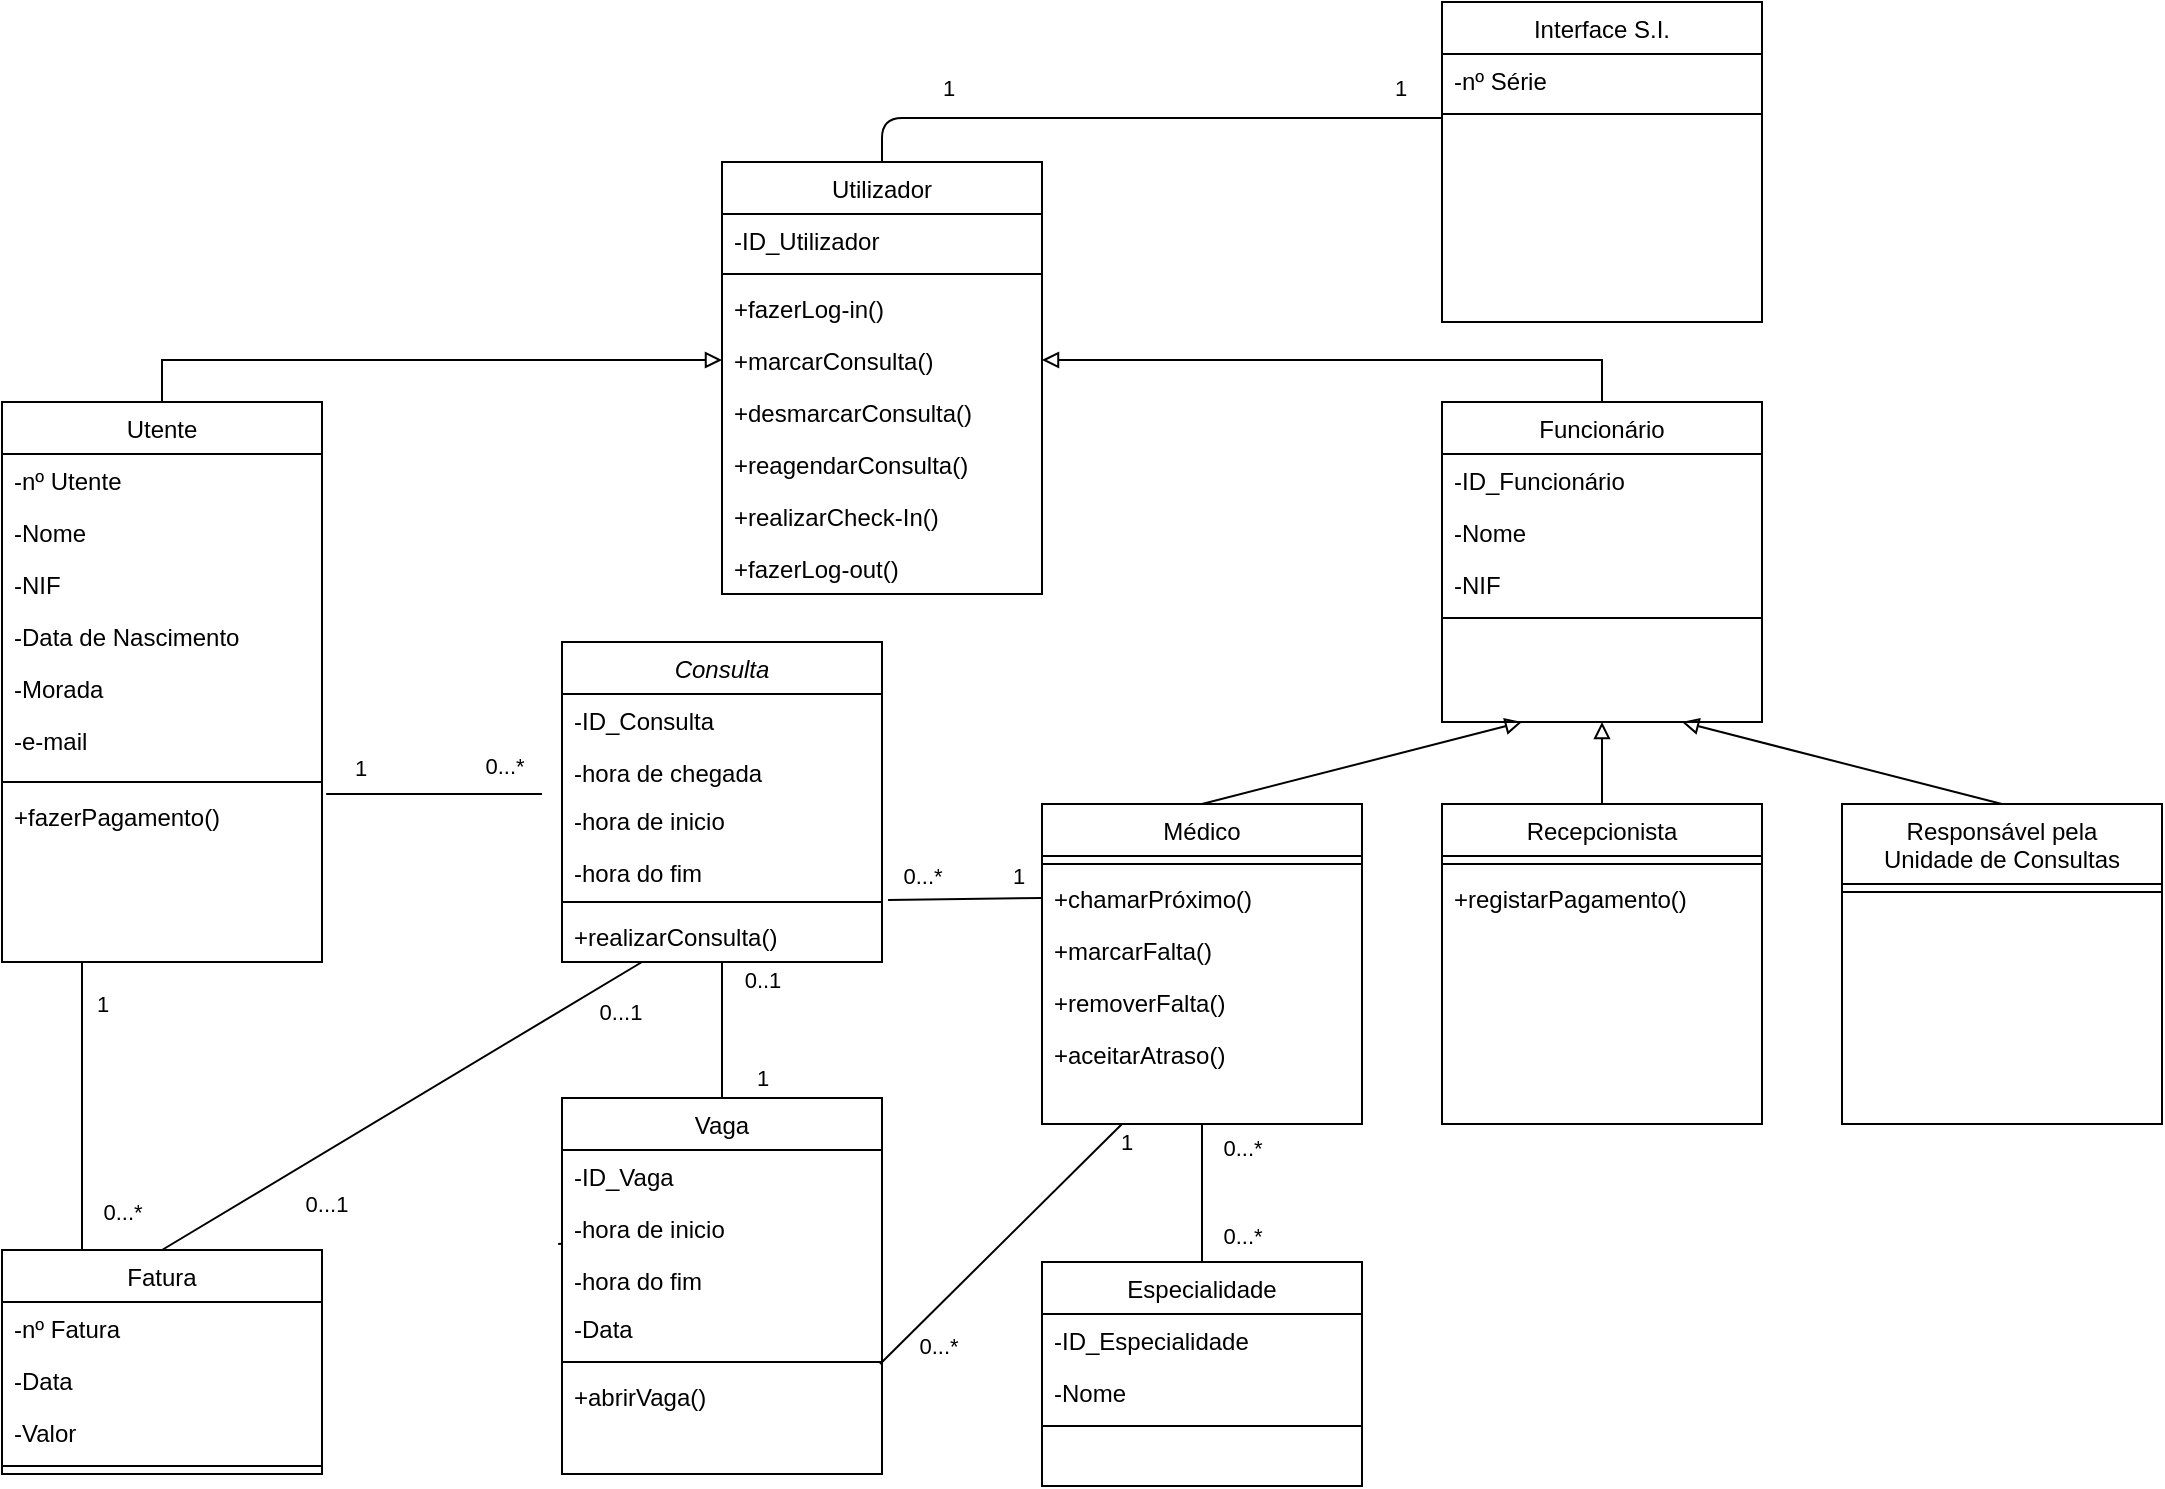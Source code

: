 <mxfile version="14.2.7" type="device"><diagram id="WBJxrwgQJ08cVc8s3mw-" name="Page-1"><mxGraphModel dx="1320" dy="484" grid="1" gridSize="10" guides="1" tooltips="1" connect="1" arrows="1" fold="1" page="1" pageScale="1" pageWidth="1169" pageHeight="827" math="0" shadow="0"><root><mxCell id="uP9oZKzn0SNbNPf4NJ6s-0"/><mxCell id="uP9oZKzn0SNbNPf4NJ6s-1" parent="uP9oZKzn0SNbNPf4NJ6s-0"/><mxCell id="OTSG1Ky6BSyQk9kA5JR_-0" value="Médico" style="swimlane;fontStyle=0;align=center;verticalAlign=top;childLayout=stackLayout;horizontal=1;startSize=26;horizontalStack=0;resizeParent=1;resizeLast=0;collapsible=1;marginBottom=0;rounded=0;shadow=0;strokeWidth=1;" parent="uP9oZKzn0SNbNPf4NJ6s-1" vertex="1"><mxGeometry x="560" y="481" width="160" height="160" as="geometry"><mxRectangle x="130" y="380" width="160" height="26" as="alternateBounds"/></mxGeometry></mxCell><mxCell id="OTSG1Ky6BSyQk9kA5JR_-2" value="" style="line;html=1;strokeWidth=1;align=left;verticalAlign=middle;spacingTop=-1;spacingLeft=3;spacingRight=3;rotatable=0;labelPosition=right;points=[];portConstraint=eastwest;" parent="OTSG1Ky6BSyQk9kA5JR_-0" vertex="1"><mxGeometry y="26" width="160" height="8" as="geometry"/></mxCell><mxCell id="OTSG1Ky6BSyQk9kA5JR_-4" value="+chamarPróximo()" style="text;align=left;verticalAlign=top;spacingLeft=4;spacingRight=4;overflow=hidden;rotatable=0;points=[[0,0.5],[1,0.5]];portConstraint=eastwest;rounded=0;shadow=0;html=0;" parent="OTSG1Ky6BSyQk9kA5JR_-0" vertex="1"><mxGeometry y="34" width="160" height="26" as="geometry"/></mxCell><mxCell id="OTSG1Ky6BSyQk9kA5JR_-5" value="+marcarFalta()" style="text;align=left;verticalAlign=top;spacingLeft=4;spacingRight=4;overflow=hidden;rotatable=0;points=[[0,0.5],[1,0.5]];portConstraint=eastwest;rounded=0;shadow=0;html=0;" parent="OTSG1Ky6BSyQk9kA5JR_-0" vertex="1"><mxGeometry y="60" width="160" height="26" as="geometry"/></mxCell><mxCell id="OTSG1Ky6BSyQk9kA5JR_-6" value="+removerFalta()" style="text;align=left;verticalAlign=top;spacingLeft=4;spacingRight=4;overflow=hidden;rotatable=0;points=[[0,0.5],[1,0.5]];portConstraint=eastwest;rounded=0;shadow=0;html=0;" parent="OTSG1Ky6BSyQk9kA5JR_-0" vertex="1"><mxGeometry y="86" width="160" height="26" as="geometry"/></mxCell><mxCell id="OTSG1Ky6BSyQk9kA5JR_-7" value="+aceitarAtraso()" style="text;align=left;verticalAlign=top;spacingLeft=4;spacingRight=4;overflow=hidden;rotatable=0;points=[[0,0.5],[1,0.5]];portConstraint=eastwest;rounded=0;shadow=0;html=0;" parent="OTSG1Ky6BSyQk9kA5JR_-0" vertex="1"><mxGeometry y="112" width="160" height="26" as="geometry"/></mxCell><mxCell id="ob_EdHAKW8igNl73r_e9-28" style="edgeStyle=orthogonalEdgeStyle;rounded=0;orthogonalLoop=1;jettySize=auto;html=1;endArrow=block;endFill=0;exitX=0.5;exitY=0;exitDx=0;exitDy=0;entryX=0;entryY=0.5;entryDx=0;entryDy=0;" parent="uP9oZKzn0SNbNPf4NJ6s-1" source="UmQ6eA-_uJCNgilnCt9g-0" target="bQgAvDISjeovu-Bksqmm-10" edge="1"><mxGeometry relative="1" as="geometry"><mxPoint x="359" y="260" as="targetPoint"/></mxGeometry></mxCell><mxCell id="UmQ6eA-_uJCNgilnCt9g-0" value="Utente" style="swimlane;fontStyle=0;align=center;verticalAlign=top;childLayout=stackLayout;horizontal=1;startSize=26;horizontalStack=0;resizeParent=1;resizeLast=0;collapsible=1;marginBottom=0;rounded=0;shadow=0;strokeWidth=1;" parent="uP9oZKzn0SNbNPf4NJ6s-1" vertex="1"><mxGeometry x="40" y="280" width="160" height="280" as="geometry"><mxRectangle x="550" y="140" width="160" height="26" as="alternateBounds"/></mxGeometry></mxCell><mxCell id="UmQ6eA-_uJCNgilnCt9g-3" value="-nº Utente" style="text;align=left;verticalAlign=top;spacingLeft=4;spacingRight=4;overflow=hidden;rotatable=0;points=[[0,0.5],[1,0.5]];portConstraint=eastwest;rounded=0;shadow=0;html=0;" parent="UmQ6eA-_uJCNgilnCt9g-0" vertex="1"><mxGeometry y="26" width="160" height="26" as="geometry"/></mxCell><mxCell id="UmQ6eA-_uJCNgilnCt9g-1" value="-Nome" style="text;align=left;verticalAlign=top;spacingLeft=4;spacingRight=4;overflow=hidden;rotatable=0;points=[[0,0.5],[1,0.5]];portConstraint=eastwest;" parent="UmQ6eA-_uJCNgilnCt9g-0" vertex="1"><mxGeometry y="52" width="160" height="26" as="geometry"/></mxCell><mxCell id="UmQ6eA-_uJCNgilnCt9g-6" value="-NIF" style="text;align=left;verticalAlign=top;spacingLeft=4;spacingRight=4;overflow=hidden;rotatable=0;points=[[0,0.5],[1,0.5]];portConstraint=eastwest;rounded=0;shadow=0;html=0;" parent="UmQ6eA-_uJCNgilnCt9g-0" vertex="1"><mxGeometry y="78" width="160" height="26" as="geometry"/></mxCell><mxCell id="UmQ6eA-_uJCNgilnCt9g-2" value="-Data de Nascimento" style="text;align=left;verticalAlign=top;spacingLeft=4;spacingRight=4;overflow=hidden;rotatable=0;points=[[0,0.5],[1,0.5]];portConstraint=eastwest;rounded=0;shadow=0;html=0;" parent="UmQ6eA-_uJCNgilnCt9g-0" vertex="1"><mxGeometry y="104" width="160" height="26" as="geometry"/></mxCell><mxCell id="UmQ6eA-_uJCNgilnCt9g-4" value="-Morada" style="text;align=left;verticalAlign=top;spacingLeft=4;spacingRight=4;overflow=hidden;rotatable=0;points=[[0,0.5],[1,0.5]];portConstraint=eastwest;rounded=0;shadow=0;html=0;" parent="UmQ6eA-_uJCNgilnCt9g-0" vertex="1"><mxGeometry y="130" width="160" height="26" as="geometry"/></mxCell><mxCell id="UmQ6eA-_uJCNgilnCt9g-5" value="-e-mail" style="text;align=left;verticalAlign=top;spacingLeft=4;spacingRight=4;overflow=hidden;rotatable=0;points=[[0,0.5],[1,0.5]];portConstraint=eastwest;rounded=0;shadow=0;html=0;" parent="UmQ6eA-_uJCNgilnCt9g-0" vertex="1"><mxGeometry y="156" width="160" height="30" as="geometry"/></mxCell><mxCell id="UmQ6eA-_uJCNgilnCt9g-7" value="" style="line;html=1;strokeWidth=1;align=left;verticalAlign=middle;spacingTop=-1;spacingLeft=3;spacingRight=3;rotatable=0;labelPosition=right;points=[];portConstraint=eastwest;" parent="UmQ6eA-_uJCNgilnCt9g-0" vertex="1"><mxGeometry y="186" width="160" height="8" as="geometry"/></mxCell><mxCell id="ob_EdHAKW8igNl73r_e9-29" value="+fazerPagamento()" style="text;align=left;verticalAlign=top;spacingLeft=4;spacingRight=4;overflow=hidden;rotatable=0;points=[[0,0.5],[1,0.5]];portConstraint=eastwest;rounded=0;shadow=0;html=0;" parent="UmQ6eA-_uJCNgilnCt9g-0" vertex="1"><mxGeometry y="194" width="160" height="26" as="geometry"/></mxCell><mxCell id="ob_EdHAKW8igNl73r_e9-22" style="rounded=0;orthogonalLoop=1;jettySize=auto;html=1;entryX=0.5;entryY=1;entryDx=0;entryDy=0;endArrow=block;endFill=0;" parent="uP9oZKzn0SNbNPf4NJ6s-1" source="ob_EdHAKW8igNl73r_e9-0" target="ob_EdHAKW8igNl73r_e9-13" edge="1"><mxGeometry relative="1" as="geometry"/></mxCell><mxCell id="ob_EdHAKW8igNl73r_e9-0" value="Recepcionista" style="swimlane;fontStyle=0;align=center;verticalAlign=top;childLayout=stackLayout;horizontal=1;startSize=26;horizontalStack=0;resizeParent=1;resizeLast=0;collapsible=1;marginBottom=0;rounded=0;shadow=0;strokeWidth=1;" parent="uP9oZKzn0SNbNPf4NJ6s-1" vertex="1"><mxGeometry x="760" y="481" width="160" height="160" as="geometry"><mxRectangle x="130" y="380" width="160" height="26" as="alternateBounds"/></mxGeometry></mxCell><mxCell id="ob_EdHAKW8igNl73r_e9-2" value="" style="line;html=1;strokeWidth=1;align=left;verticalAlign=middle;spacingTop=-1;spacingLeft=3;spacingRight=3;rotatable=0;labelPosition=right;points=[];portConstraint=eastwest;" parent="ob_EdHAKW8igNl73r_e9-0" vertex="1"><mxGeometry y="26" width="160" height="8" as="geometry"/></mxCell><mxCell id="ob_EdHAKW8igNl73r_e9-3" value="+registarPagamento()" style="text;align=left;verticalAlign=top;spacingLeft=4;spacingRight=4;overflow=hidden;rotatable=0;points=[[0,0.5],[1,0.5]];portConstraint=eastwest;rounded=0;shadow=0;html=0;" parent="ob_EdHAKW8igNl73r_e9-0" vertex="1"><mxGeometry y="34" width="160" height="26" as="geometry"/></mxCell><mxCell id="ob_EdHAKW8igNl73r_e9-23" style="rounded=0;orthogonalLoop=1;jettySize=auto;html=1;exitX=0.5;exitY=0;exitDx=0;exitDy=0;endArrow=block;endFill=0;entryX=0.75;entryY=1;entryDx=0;entryDy=0;" parent="uP9oZKzn0SNbNPf4NJ6s-1" source="ob_EdHAKW8igNl73r_e9-8" target="ob_EdHAKW8igNl73r_e9-13" edge="1"><mxGeometry relative="1" as="geometry"><mxPoint x="600" y="480" as="targetPoint"/></mxGeometry></mxCell><mxCell id="ob_EdHAKW8igNl73r_e9-8" value="Responsável pela &#10;Unidade de Consultas&#10;" style="swimlane;fontStyle=0;align=center;verticalAlign=top;childLayout=stackLayout;horizontal=1;startSize=40;horizontalStack=0;resizeParent=1;resizeLast=0;collapsible=1;marginBottom=0;rounded=0;shadow=0;strokeWidth=1;" parent="uP9oZKzn0SNbNPf4NJ6s-1" vertex="1"><mxGeometry x="960" y="481" width="160" height="160" as="geometry"><mxRectangle x="130" y="380" width="160" height="26" as="alternateBounds"/></mxGeometry></mxCell><mxCell id="ob_EdHAKW8igNl73r_e9-10" value="" style="line;html=1;strokeWidth=1;align=left;verticalAlign=middle;spacingTop=-1;spacingLeft=3;spacingRight=3;rotatable=0;labelPosition=right;points=[];portConstraint=eastwest;" parent="ob_EdHAKW8igNl73r_e9-8" vertex="1"><mxGeometry y="40" width="160" height="8" as="geometry"/></mxCell><mxCell id="ob_EdHAKW8igNl73r_e9-27" style="edgeStyle=orthogonalEdgeStyle;rounded=0;orthogonalLoop=1;jettySize=auto;html=1;endArrow=block;endFill=0;exitX=0.5;exitY=0;exitDx=0;exitDy=0;entryX=1;entryY=0.5;entryDx=0;entryDy=0;" parent="uP9oZKzn0SNbNPf4NJ6s-1" source="ob_EdHAKW8igNl73r_e9-13" target="bQgAvDISjeovu-Bksqmm-10" edge="1"><mxGeometry relative="1" as="geometry"><mxPoint x="590" y="270" as="sourcePoint"/><mxPoint x="450" y="230" as="targetPoint"/></mxGeometry></mxCell><mxCell id="ob_EdHAKW8igNl73r_e9-13" value="Funcionário" style="swimlane;fontStyle=0;align=center;verticalAlign=top;childLayout=stackLayout;horizontal=1;startSize=26;horizontalStack=0;resizeParent=1;resizeLast=0;collapsible=1;marginBottom=0;rounded=0;shadow=0;strokeWidth=1;" parent="uP9oZKzn0SNbNPf4NJ6s-1" vertex="1"><mxGeometry x="760" y="280" width="160" height="160" as="geometry"><mxRectangle x="130" y="380" width="160" height="26" as="alternateBounds"/></mxGeometry></mxCell><mxCell id="ob_EdHAKW8igNl73r_e9-14" value="-ID_Funcionário" style="text;align=left;verticalAlign=top;spacingLeft=4;spacingRight=4;overflow=hidden;rotatable=0;points=[[0,0.5],[1,0.5]];portConstraint=eastwest;" parent="ob_EdHAKW8igNl73r_e9-13" vertex="1"><mxGeometry y="26" width="160" height="26" as="geometry"/></mxCell><mxCell id="OTSG1Ky6BSyQk9kA5JR_-1" value="-Nome" style="text;align=left;verticalAlign=top;spacingLeft=4;spacingRight=4;overflow=hidden;rotatable=0;points=[[0,0.5],[1,0.5]];portConstraint=eastwest;" parent="ob_EdHAKW8igNl73r_e9-13" vertex="1"><mxGeometry y="52" width="160" height="26" as="geometry"/></mxCell><mxCell id="ob_EdHAKW8igNl73r_e9-18" value="-NIF" style="text;align=left;verticalAlign=top;spacingLeft=4;spacingRight=4;overflow=hidden;rotatable=0;points=[[0,0.5],[1,0.5]];portConstraint=eastwest;" parent="ob_EdHAKW8igNl73r_e9-13" vertex="1"><mxGeometry y="78" width="160" height="26" as="geometry"/></mxCell><mxCell id="ob_EdHAKW8igNl73r_e9-15" value="" style="line;html=1;strokeWidth=1;align=left;verticalAlign=middle;spacingTop=-1;spacingLeft=3;spacingRight=3;rotatable=0;labelPosition=right;points=[];portConstraint=eastwest;" parent="ob_EdHAKW8igNl73r_e9-13" vertex="1"><mxGeometry y="104" width="160" height="8" as="geometry"/></mxCell><mxCell id="ob_EdHAKW8igNl73r_e9-21" value="" style="endArrow=block;html=1;exitX=0.5;exitY=0;exitDx=0;exitDy=0;endFill=0;entryX=0.25;entryY=1;entryDx=0;entryDy=0;" parent="uP9oZKzn0SNbNPf4NJ6s-1" source="OTSG1Ky6BSyQk9kA5JR_-0" target="ob_EdHAKW8igNl73r_e9-13" edge="1"><mxGeometry width="50" height="50" relative="1" as="geometry"><mxPoint x="520" y="370" as="sourcePoint"/><mxPoint x="600" y="480" as="targetPoint"/></mxGeometry></mxCell><mxCell id="ob_EdHAKW8igNl73r_e9-24" value="Utilizador" style="swimlane;fontStyle=0;align=center;verticalAlign=top;childLayout=stackLayout;horizontal=1;startSize=26;horizontalStack=0;resizeParent=1;resizeLast=0;collapsible=1;marginBottom=0;rounded=0;shadow=0;strokeWidth=1;" parent="uP9oZKzn0SNbNPf4NJ6s-1" vertex="1"><mxGeometry x="400" y="160" width="160" height="216" as="geometry"><mxRectangle x="130" y="380" width="160" height="26" as="alternateBounds"/></mxGeometry></mxCell><mxCell id="ob_EdHAKW8igNl73r_e9-25" value="-ID_Utilizador" style="text;align=left;verticalAlign=top;spacingLeft=4;spacingRight=4;overflow=hidden;rotatable=0;points=[[0,0.5],[1,0.5]];portConstraint=eastwest;" parent="ob_EdHAKW8igNl73r_e9-24" vertex="1"><mxGeometry y="26" width="160" height="26" as="geometry"/></mxCell><mxCell id="ob_EdHAKW8igNl73r_e9-26" value="" style="line;html=1;strokeWidth=1;align=left;verticalAlign=middle;spacingTop=-1;spacingLeft=3;spacingRight=3;rotatable=0;labelPosition=right;points=[];portConstraint=eastwest;" parent="ob_EdHAKW8igNl73r_e9-24" vertex="1"><mxGeometry y="52" width="160" height="8" as="geometry"/></mxCell><mxCell id="UmQ6eA-_uJCNgilnCt9g-8" value="+fazerLog-in()" style="text;align=left;verticalAlign=top;spacingLeft=4;spacingRight=4;overflow=hidden;rotatable=0;points=[[0,0.5],[1,0.5]];portConstraint=eastwest;rounded=0;shadow=0;html=0;" parent="ob_EdHAKW8igNl73r_e9-24" vertex="1"><mxGeometry y="60" width="160" height="26" as="geometry"/></mxCell><mxCell id="bQgAvDISjeovu-Bksqmm-10" value="+marcarConsulta()" style="text;align=left;verticalAlign=top;spacingLeft=4;spacingRight=4;overflow=hidden;rotatable=0;points=[[0,0.5],[1,0.5]];portConstraint=eastwest;rounded=0;shadow=0;html=0;" parent="ob_EdHAKW8igNl73r_e9-24" vertex="1"><mxGeometry y="86" width="160" height="26" as="geometry"/></mxCell><mxCell id="OTSG1Ky6BSyQk9kA5JR_-3" value="+desmarcarConsulta()" style="text;align=left;verticalAlign=top;spacingLeft=4;spacingRight=4;overflow=hidden;rotatable=0;points=[[0,0.5],[1,0.5]];portConstraint=eastwest;rounded=0;shadow=0;html=0;" parent="ob_EdHAKW8igNl73r_e9-24" vertex="1"><mxGeometry y="112" width="160" height="26" as="geometry"/></mxCell><mxCell id="UmQ6eA-_uJCNgilnCt9g-10" value="+reagendarConsulta()" style="text;align=left;verticalAlign=top;spacingLeft=4;spacingRight=4;overflow=hidden;rotatable=0;points=[[0,0.5],[1,0.5]];portConstraint=eastwest;rounded=0;shadow=0;html=0;" parent="ob_EdHAKW8igNl73r_e9-24" vertex="1"><mxGeometry y="138" width="160" height="26" as="geometry"/></mxCell><mxCell id="UmQ6eA-_uJCNgilnCt9g-11" value="+realizarCheck-In()" style="text;align=left;verticalAlign=top;spacingLeft=4;spacingRight=4;overflow=hidden;rotatable=0;points=[[0,0.5],[1,0.5]];portConstraint=eastwest;rounded=0;shadow=0;html=0;" parent="ob_EdHAKW8igNl73r_e9-24" vertex="1"><mxGeometry y="164" width="160" height="26" as="geometry"/></mxCell><mxCell id="bQgAvDISjeovu-Bksqmm-11" value="+fazerLog-out()" style="text;align=left;verticalAlign=top;spacingLeft=4;spacingRight=4;overflow=hidden;rotatable=0;points=[[0,0.5],[1,0.5]];portConstraint=eastwest;rounded=0;shadow=0;html=0;" parent="ob_EdHAKW8igNl73r_e9-24" vertex="1"><mxGeometry y="190" width="160" height="26" as="geometry"/></mxCell><mxCell id="bQgAvDISjeovu-Bksqmm-0" value="Fatura" style="swimlane;fontStyle=0;align=center;verticalAlign=top;childLayout=stackLayout;horizontal=1;startSize=26;horizontalStack=0;resizeParent=1;resizeLast=0;collapsible=1;marginBottom=0;rounded=0;shadow=0;strokeWidth=1;" parent="uP9oZKzn0SNbNPf4NJ6s-1" vertex="1"><mxGeometry x="40" y="704" width="160" height="112" as="geometry"><mxRectangle x="340" y="380" width="170" height="26" as="alternateBounds"/></mxGeometry></mxCell><mxCell id="bQgAvDISjeovu-Bksqmm-1" value="-nº Fatura" style="text;align=left;verticalAlign=top;spacingLeft=4;spacingRight=4;overflow=hidden;rotatable=0;points=[[0,0.5],[1,0.5]];portConstraint=eastwest;" parent="bQgAvDISjeovu-Bksqmm-0" vertex="1"><mxGeometry y="26" width="160" height="26" as="geometry"/></mxCell><mxCell id="bQgAvDISjeovu-Bksqmm-4" value="-Data" style="text;align=left;verticalAlign=top;spacingLeft=4;spacingRight=4;overflow=hidden;rotatable=0;points=[[0,0.5],[1,0.5]];portConstraint=eastwest;" parent="bQgAvDISjeovu-Bksqmm-0" vertex="1"><mxGeometry y="52" width="160" height="26" as="geometry"/></mxCell><mxCell id="bQgAvDISjeovu-Bksqmm-5" value="-Valor" style="text;align=left;verticalAlign=top;spacingLeft=4;spacingRight=4;overflow=hidden;rotatable=0;points=[[0,0.5],[1,0.5]];portConstraint=eastwest;" parent="bQgAvDISjeovu-Bksqmm-0" vertex="1"><mxGeometry y="78" width="160" height="26" as="geometry"/></mxCell><mxCell id="bQgAvDISjeovu-Bksqmm-2" value="" style="line;html=1;strokeWidth=1;align=left;verticalAlign=middle;spacingTop=-1;spacingLeft=3;spacingRight=3;rotatable=0;labelPosition=right;points=[];portConstraint=eastwest;" parent="bQgAvDISjeovu-Bksqmm-0" vertex="1"><mxGeometry y="104" width="160" height="8" as="geometry"/></mxCell><mxCell id="bQgAvDISjeovu-Bksqmm-6" value="" style="endArrow=none;html=1;entryX=0.25;entryY=1;entryDx=0;entryDy=0;exitX=0.25;exitY=0;exitDx=0;exitDy=0;" parent="uP9oZKzn0SNbNPf4NJ6s-1" source="bQgAvDISjeovu-Bksqmm-0" target="UmQ6eA-_uJCNgilnCt9g-0" edge="1"><mxGeometry width="50" height="50" relative="1" as="geometry"><mxPoint x="120" y="877" as="sourcePoint"/><mxPoint x="500" y="690" as="targetPoint"/></mxGeometry></mxCell><mxCell id="3OXdfQqCcokBLlAEW3eD-0" value="1" style="edgeLabel;html=1;align=center;verticalAlign=middle;resizable=0;points=[];" parent="bQgAvDISjeovu-Bksqmm-6" vertex="1" connectable="0"><mxGeometry x="0.867" y="-3" relative="1" as="geometry"><mxPoint x="7" y="11" as="offset"/></mxGeometry></mxCell><mxCell id="3OXdfQqCcokBLlAEW3eD-1" value="0...*" style="edgeLabel;html=1;align=center;verticalAlign=middle;resizable=0;points=[];" parent="bQgAvDISjeovu-Bksqmm-6" vertex="1" connectable="0"><mxGeometry x="-0.873" y="-1" relative="1" as="geometry"><mxPoint x="19" y="-10" as="offset"/></mxGeometry></mxCell><mxCell id="bQgAvDISjeovu-Bksqmm-14" value="Interface S.I." style="swimlane;fontStyle=0;align=center;verticalAlign=top;childLayout=stackLayout;horizontal=1;startSize=26;horizontalStack=0;resizeParent=1;resizeLast=0;collapsible=1;marginBottom=0;rounded=0;shadow=0;strokeWidth=1;" parent="uP9oZKzn0SNbNPf4NJ6s-1" vertex="1"><mxGeometry x="760" y="80" width="160" height="160" as="geometry"><mxRectangle x="130" y="380" width="160" height="26" as="alternateBounds"/></mxGeometry></mxCell><mxCell id="bQgAvDISjeovu-Bksqmm-15" value="-nº Série" style="text;align=left;verticalAlign=top;spacingLeft=4;spacingRight=4;overflow=hidden;rotatable=0;points=[[0,0.5],[1,0.5]];portConstraint=eastwest;" parent="bQgAvDISjeovu-Bksqmm-14" vertex="1"><mxGeometry y="26" width="160" height="26" as="geometry"/></mxCell><mxCell id="bQgAvDISjeovu-Bksqmm-16" value="" style="line;html=1;strokeWidth=1;align=left;verticalAlign=middle;spacingTop=-1;spacingLeft=3;spacingRight=3;rotatable=0;labelPosition=right;points=[];portConstraint=eastwest;" parent="bQgAvDISjeovu-Bksqmm-14" vertex="1"><mxGeometry y="52" width="160" height="8" as="geometry"/></mxCell><mxCell id="bQgAvDISjeovu-Bksqmm-17" value="" style="endArrow=none;html=1;exitX=0.5;exitY=0;exitDx=0;exitDy=0;edgeStyle=orthogonalEdgeStyle;entryX=0;entryY=1.231;entryDx=0;entryDy=0;entryPerimeter=0;" parent="uP9oZKzn0SNbNPf4NJ6s-1" source="ob_EdHAKW8igNl73r_e9-24" target="bQgAvDISjeovu-Bksqmm-15" edge="1"><mxGeometry width="50" height="50" relative="1" as="geometry"><mxPoint x="470" y="140" as="sourcePoint"/><mxPoint x="760" y="120" as="targetPoint"/></mxGeometry></mxCell><mxCell id="bQgAvDISjeovu-Bksqmm-18" value="1" style="edgeLabel;html=1;align=center;verticalAlign=middle;resizable=0;points=[];" parent="bQgAvDISjeovu-Bksqmm-17" vertex="1" connectable="0"><mxGeometry x="0.856" y="-2" relative="1" as="geometry"><mxPoint y="-17" as="offset"/></mxGeometry></mxCell><mxCell id="bQgAvDISjeovu-Bksqmm-19" value="1" style="edgeLabel;html=1;align=center;verticalAlign=middle;resizable=0;points=[];" parent="bQgAvDISjeovu-Bksqmm-17" vertex="1" connectable="0"><mxGeometry x="-0.639" relative="1" as="geometry"><mxPoint y="-15" as="offset"/></mxGeometry></mxCell><mxCell id="bQgAvDISjeovu-Bksqmm-20" value="Especialidade" style="swimlane;fontStyle=0;align=center;verticalAlign=top;childLayout=stackLayout;horizontal=1;startSize=26;horizontalStack=0;resizeParent=1;resizeLast=0;collapsible=1;marginBottom=0;rounded=0;shadow=0;strokeWidth=1;" parent="uP9oZKzn0SNbNPf4NJ6s-1" vertex="1"><mxGeometry x="560" y="710" width="160" height="112" as="geometry"><mxRectangle x="340" y="380" width="170" height="26" as="alternateBounds"/></mxGeometry></mxCell><mxCell id="bQgAvDISjeovu-Bksqmm-23" value="-ID_Especialidade" style="text;align=left;verticalAlign=top;spacingLeft=4;spacingRight=4;overflow=hidden;rotatable=0;points=[[0,0.5],[1,0.5]];portConstraint=eastwest;" parent="bQgAvDISjeovu-Bksqmm-20" vertex="1"><mxGeometry y="26" width="160" height="26" as="geometry"/></mxCell><mxCell id="YtPIszFMsgxIPDNodZW1-0" value="-Nome" style="text;align=left;verticalAlign=top;spacingLeft=4;spacingRight=4;overflow=hidden;rotatable=0;points=[[0,0.5],[1,0.5]];portConstraint=eastwest;" parent="bQgAvDISjeovu-Bksqmm-20" vertex="1"><mxGeometry y="52" width="160" height="26" as="geometry"/></mxCell><mxCell id="bQgAvDISjeovu-Bksqmm-24" value="" style="line;html=1;strokeWidth=1;align=left;verticalAlign=middle;spacingTop=-1;spacingLeft=3;spacingRight=3;rotatable=0;labelPosition=right;points=[];portConstraint=eastwest;" parent="bQgAvDISjeovu-Bksqmm-20" vertex="1"><mxGeometry y="78" width="160" height="8" as="geometry"/></mxCell><mxCell id="zahwEtFQmmBwIQCQOkV7-0" value="" style="endArrow=none;html=1;entryX=0.5;entryY=1;entryDx=0;entryDy=0;exitX=0.5;exitY=0;exitDx=0;exitDy=0;" parent="uP9oZKzn0SNbNPf4NJ6s-1" source="bQgAvDISjeovu-Bksqmm-20" target="OTSG1Ky6BSyQk9kA5JR_-0" edge="1"><mxGeometry width="50" height="50" relative="1" as="geometry"><mxPoint x="700" y="810" as="sourcePoint"/><mxPoint x="750" y="760" as="targetPoint"/></mxGeometry></mxCell><mxCell id="zahwEtFQmmBwIQCQOkV7-1" value="0...*" style="edgeLabel;html=1;align=center;verticalAlign=middle;resizable=0;points=[];" parent="zahwEtFQmmBwIQCQOkV7-0" vertex="1" connectable="0"><mxGeometry x="-0.625" y="-2" relative="1" as="geometry"><mxPoint x="18" as="offset"/></mxGeometry></mxCell><mxCell id="zahwEtFQmmBwIQCQOkV7-2" value="0...*" style="edgeLabel;html=1;align=center;verticalAlign=middle;resizable=0;points=[];" parent="zahwEtFQmmBwIQCQOkV7-0" vertex="1" connectable="0"><mxGeometry x="0.656" y="-2" relative="1" as="geometry"><mxPoint x="18" as="offset"/></mxGeometry></mxCell><mxCell id="DO9z_qJPqCLzaobSkXsH-0" value="Consulta" style="swimlane;fontStyle=2;align=center;verticalAlign=top;childLayout=stackLayout;horizontal=1;startSize=26;horizontalStack=0;resizeParent=1;resizeLast=0;collapsible=1;marginBottom=0;rounded=0;shadow=0;strokeWidth=1;" parent="uP9oZKzn0SNbNPf4NJ6s-1" vertex="1"><mxGeometry x="320" y="400" width="160" height="160" as="geometry"><mxRectangle x="230" y="140" width="160" height="26" as="alternateBounds"/></mxGeometry></mxCell><mxCell id="DO9z_qJPqCLzaobSkXsH-1" value="-ID_Consulta" style="text;align=left;verticalAlign=top;spacingLeft=4;spacingRight=4;overflow=hidden;rotatable=0;points=[[0,0.5],[1,0.5]];portConstraint=eastwest;" parent="DO9z_qJPqCLzaobSkXsH-0" vertex="1"><mxGeometry y="26" width="160" height="26" as="geometry"/></mxCell><mxCell id="YtPIszFMsgxIPDNodZW1-2" value="-hora de chegada" style="text;align=left;verticalAlign=top;spacingLeft=4;spacingRight=4;overflow=hidden;rotatable=0;points=[[0,0.5],[1,0.5]];portConstraint=eastwest;" parent="DO9z_qJPqCLzaobSkXsH-0" vertex="1"><mxGeometry y="52" width="160" height="24" as="geometry"/></mxCell><mxCell id="YtPIszFMsgxIPDNodZW1-1" value="-hora de inicio" style="text;align=left;verticalAlign=top;spacingLeft=4;spacingRight=4;overflow=hidden;rotatable=0;points=[[0,0.5],[1,0.5]];portConstraint=eastwest;" parent="DO9z_qJPqCLzaobSkXsH-0" vertex="1"><mxGeometry y="76" width="160" height="26" as="geometry"/></mxCell><mxCell id="XgnUnz9o7JwDbGp1CfTY-4" value="-hora do fim" style="text;align=left;verticalAlign=top;spacingLeft=4;spacingRight=4;overflow=hidden;rotatable=0;points=[[0,0.5],[1,0.5]];portConstraint=eastwest;" parent="DO9z_qJPqCLzaobSkXsH-0" vertex="1"><mxGeometry y="102" width="160" height="24" as="geometry"/></mxCell><mxCell id="DO9z_qJPqCLzaobSkXsH-2" value="" style="line;html=1;strokeWidth=1;align=left;verticalAlign=middle;spacingTop=-1;spacingLeft=3;spacingRight=3;rotatable=0;labelPosition=right;points=[];portConstraint=eastwest;" parent="DO9z_qJPqCLzaobSkXsH-0" vertex="1"><mxGeometry y="126" width="160" height="8" as="geometry"/></mxCell><mxCell id="DO9z_qJPqCLzaobSkXsH-3" value="+realizarConsulta()" style="text;align=left;verticalAlign=top;spacingLeft=4;spacingRight=4;overflow=hidden;rotatable=0;points=[[0,0.5],[1,0.5]];portConstraint=eastwest;rounded=0;shadow=0;html=0;" parent="DO9z_qJPqCLzaobSkXsH-0" vertex="1"><mxGeometry y="134" width="160" height="26" as="geometry"/></mxCell><mxCell id="DO9z_qJPqCLzaobSkXsH-4" value="" style="endArrow=none;html=1;entryX=0;entryY=0.5;entryDx=0;entryDy=0;exitX=1.019;exitY=-0.192;exitDx=0;exitDy=0;exitPerimeter=0;" parent="uP9oZKzn0SNbNPf4NJ6s-1" source="DO9z_qJPqCLzaobSkXsH-3" target="OTSG1Ky6BSyQk9kA5JR_-4" edge="1"><mxGeometry width="50" height="50" relative="1" as="geometry"><mxPoint x="410" y="510" as="sourcePoint"/><mxPoint x="460" y="460" as="targetPoint"/></mxGeometry></mxCell><mxCell id="NM4s8jIMj9OQHS6NOq34-0" value="1" style="edgeLabel;html=1;align=center;verticalAlign=middle;resizable=0;points=[];" parent="DO9z_qJPqCLzaobSkXsH-4" vertex="1" connectable="0"><mxGeometry x="0.67" relative="1" as="geometry"><mxPoint y="-11.16" as="offset"/></mxGeometry></mxCell><mxCell id="NM4s8jIMj9OQHS6NOq34-1" value="0...*" style="edgeLabel;html=1;align=center;verticalAlign=middle;resizable=0;points=[];" parent="DO9z_qJPqCLzaobSkXsH-4" vertex="1" connectable="0"><mxGeometry x="-0.714" y="-2" relative="1" as="geometry"><mxPoint x="5.94" y="-13.86" as="offset"/></mxGeometry></mxCell><mxCell id="DO9z_qJPqCLzaobSkXsH-5" value="" style="endArrow=none;html=1;entryX=1.013;entryY=0.077;entryDx=0;entryDy=0;entryPerimeter=0;" parent="uP9oZKzn0SNbNPf4NJ6s-1" target="ob_EdHAKW8igNl73r_e9-29" edge="1"><mxGeometry width="50" height="50" relative="1" as="geometry"><mxPoint x="310" y="476" as="sourcePoint"/><mxPoint x="460" y="560" as="targetPoint"/></mxGeometry></mxCell><mxCell id="NM4s8jIMj9OQHS6NOq34-2" value="1" style="edgeLabel;html=1;align=center;verticalAlign=middle;resizable=0;points=[];" parent="DO9z_qJPqCLzaobSkXsH-5" vertex="1" connectable="0"><mxGeometry x="0.689" relative="1" as="geometry"><mxPoint y="-12.8" as="offset"/></mxGeometry></mxCell><mxCell id="NM4s8jIMj9OQHS6NOq34-3" value="0...*" style="edgeLabel;html=1;align=center;verticalAlign=middle;resizable=0;points=[];" parent="DO9z_qJPqCLzaobSkXsH-5" vertex="1" connectable="0"><mxGeometry x="-0.712" y="1" relative="1" as="geometry"><mxPoint x="-4.07" y="-15.53" as="offset"/></mxGeometry></mxCell><mxCell id="XgnUnz9o7JwDbGp1CfTY-0" value="Vaga" style="swimlane;fontStyle=0;align=center;verticalAlign=top;childLayout=stackLayout;horizontal=1;startSize=26;horizontalStack=0;resizeParent=1;resizeLast=0;collapsible=1;marginBottom=0;rounded=0;shadow=0;strokeWidth=1;" parent="uP9oZKzn0SNbNPf4NJ6s-1" vertex="1"><mxGeometry x="320" y="628" width="160" height="188" as="geometry"><mxRectangle x="130" y="380" width="160" height="26" as="alternateBounds"/></mxGeometry></mxCell><mxCell id="XgnUnz9o7JwDbGp1CfTY-1" value="-ID_Vaga" style="text;align=left;verticalAlign=top;spacingLeft=4;spacingRight=4;overflow=hidden;rotatable=0;points=[[0,0.5],[1,0.5]];portConstraint=eastwest;" parent="XgnUnz9o7JwDbGp1CfTY-0" vertex="1"><mxGeometry y="26" width="160" height="26" as="geometry"/></mxCell><mxCell id="XgnUnz9o7JwDbGp1CfTY-2" value="-hora de inicio" style="text;align=left;verticalAlign=top;spacingLeft=4;spacingRight=4;overflow=hidden;rotatable=0;points=[[0,0.5],[1,0.5]];portConstraint=eastwest;" parent="XgnUnz9o7JwDbGp1CfTY-0" vertex="1"><mxGeometry y="52" width="160" height="26" as="geometry"/></mxCell><mxCell id="XgnUnz9o7JwDbGp1CfTY-3" value="-hora do fim" style="text;align=left;verticalAlign=top;spacingLeft=4;spacingRight=4;overflow=hidden;rotatable=0;points=[[0,0.5],[1,0.5]];portConstraint=eastwest;" parent="XgnUnz9o7JwDbGp1CfTY-0" vertex="1"><mxGeometry y="78" width="160" height="24" as="geometry"/></mxCell><mxCell id="XgnUnz9o7JwDbGp1CfTY-5" value="-Data" style="text;align=left;verticalAlign=top;spacingLeft=4;spacingRight=4;overflow=hidden;rotatable=0;points=[[0,0.5],[1,0.5]];portConstraint=eastwest;rounded=0;shadow=0;html=0;" parent="XgnUnz9o7JwDbGp1CfTY-0" vertex="1"><mxGeometry y="102" width="160" height="26" as="geometry"/></mxCell><mxCell id="XgnUnz9o7JwDbGp1CfTY-6" value="" style="line;html=1;strokeWidth=1;align=left;verticalAlign=middle;spacingTop=-1;spacingLeft=3;spacingRight=3;rotatable=0;labelPosition=right;points=[];portConstraint=eastwest;" parent="XgnUnz9o7JwDbGp1CfTY-0" vertex="1"><mxGeometry y="128" width="160" height="8" as="geometry"/></mxCell><mxCell id="XgnUnz9o7JwDbGp1CfTY-7" style="edgeStyle=none;rounded=0;orthogonalLoop=1;jettySize=auto;html=1;entryX=-0.012;entryY=0.808;entryDx=0;entryDy=0;entryPerimeter=0;endArrow=none;endFill=0;" parent="XgnUnz9o7JwDbGp1CfTY-0" source="XgnUnz9o7JwDbGp1CfTY-2" target="XgnUnz9o7JwDbGp1CfTY-2" edge="1"><mxGeometry relative="1" as="geometry"/></mxCell><mxCell id="XgnUnz9o7JwDbGp1CfTY-8" value="+abrirVaga()" style="text;align=left;verticalAlign=top;spacingLeft=4;spacingRight=4;overflow=hidden;rotatable=0;points=[[0,0.5],[1,0.5]];portConstraint=eastwest;rounded=0;shadow=0;html=0;" parent="XgnUnz9o7JwDbGp1CfTY-0" vertex="1"><mxGeometry y="136" width="160" height="26" as="geometry"/></mxCell><mxCell id="XgnUnz9o7JwDbGp1CfTY-9" value="" style="endArrow=none;html=1;exitX=0.5;exitY=0;exitDx=0;exitDy=0;entryX=0.5;entryY=1;entryDx=0;entryDy=0;" parent="uP9oZKzn0SNbNPf4NJ6s-1" source="XgnUnz9o7JwDbGp1CfTY-0" target="DO9z_qJPqCLzaobSkXsH-0" edge="1"><mxGeometry width="50" height="50" relative="1" as="geometry"><mxPoint x="360" y="760" as="sourcePoint"/><mxPoint x="370" y="690" as="targetPoint"/></mxGeometry></mxCell><mxCell id="Gsv6MW76jtcJ1OcPN9ms-0" value="0..1" style="edgeLabel;html=1;align=center;verticalAlign=middle;resizable=0;points=[];" parent="XgnUnz9o7JwDbGp1CfTY-9" vertex="1" connectable="0"><mxGeometry x="0.667" y="-1" relative="1" as="geometry"><mxPoint x="19" y="-3" as="offset"/></mxGeometry></mxCell><mxCell id="Gsv6MW76jtcJ1OcPN9ms-1" value="1" style="edgeLabel;html=1;align=center;verticalAlign=middle;resizable=0;points=[];" parent="XgnUnz9o7JwDbGp1CfTY-9" vertex="1" connectable="0"><mxGeometry x="-0.708" relative="1" as="geometry"><mxPoint x="20" as="offset"/></mxGeometry></mxCell><mxCell id="Arf3ejc_1dUJLszcWckh-0" value="" style="endArrow=none;html=1;exitX=0.994;exitY=1.192;exitDx=0;exitDy=0;exitPerimeter=0;entryX=0.25;entryY=1;entryDx=0;entryDy=0;" parent="uP9oZKzn0SNbNPf4NJ6s-1" source="XgnUnz9o7JwDbGp1CfTY-5" target="OTSG1Ky6BSyQk9kA5JR_-0" edge="1"><mxGeometry width="50" height="50" relative="1" as="geometry"><mxPoint x="420" y="810" as="sourcePoint"/><mxPoint x="550" y="670" as="targetPoint"/></mxGeometry></mxCell><mxCell id="Gsv6MW76jtcJ1OcPN9ms-2" value="1" style="edgeLabel;html=1;align=center;verticalAlign=middle;resizable=0;points=[];" parent="Arf3ejc_1dUJLszcWckh-0" vertex="1" connectable="0"><mxGeometry x="0.858" y="-1" relative="1" as="geometry"><mxPoint x="9.23" as="offset"/></mxGeometry></mxCell><mxCell id="3OXdfQqCcokBLlAEW3eD-5" value="0...*" style="edgeLabel;html=1;align=center;verticalAlign=middle;resizable=0;points=[];" parent="Arf3ejc_1dUJLszcWckh-0" vertex="1" connectable="0"><mxGeometry x="-0.791" y="-5" relative="1" as="geometry"><mxPoint x="11.94" as="offset"/></mxGeometry></mxCell><mxCell id="3OXdfQqCcokBLlAEW3eD-2" value="" style="endArrow=none;html=1;exitX=0.5;exitY=0;exitDx=0;exitDy=0;entryX=0.25;entryY=1;entryDx=0;entryDy=0;" parent="uP9oZKzn0SNbNPf4NJ6s-1" source="bQgAvDISjeovu-Bksqmm-0" target="DO9z_qJPqCLzaobSkXsH-0" edge="1"><mxGeometry width="50" height="50" relative="1" as="geometry"><mxPoint x="420" y="910" as="sourcePoint"/><mxPoint x="470" y="860" as="targetPoint"/></mxGeometry></mxCell><mxCell id="3OXdfQqCcokBLlAEW3eD-3" value="0...1" style="edgeLabel;html=1;align=center;verticalAlign=middle;resizable=0;points=[];" parent="3OXdfQqCcokBLlAEW3eD-2" vertex="1" connectable="0"><mxGeometry x="0.872" y="2" relative="1" as="geometry"><mxPoint x="4.9" y="17.3" as="offset"/></mxGeometry></mxCell><mxCell id="3OXdfQqCcokBLlAEW3eD-4" value="0...1" style="edgeLabel;html=1;align=center;verticalAlign=middle;resizable=0;points=[];" parent="3OXdfQqCcokBLlAEW3eD-2" vertex="1" connectable="0"><mxGeometry x="-0.866" relative="1" as="geometry"><mxPoint x="65.48" y="-13.27" as="offset"/></mxGeometry></mxCell></root></mxGraphModel></diagram></mxfile>